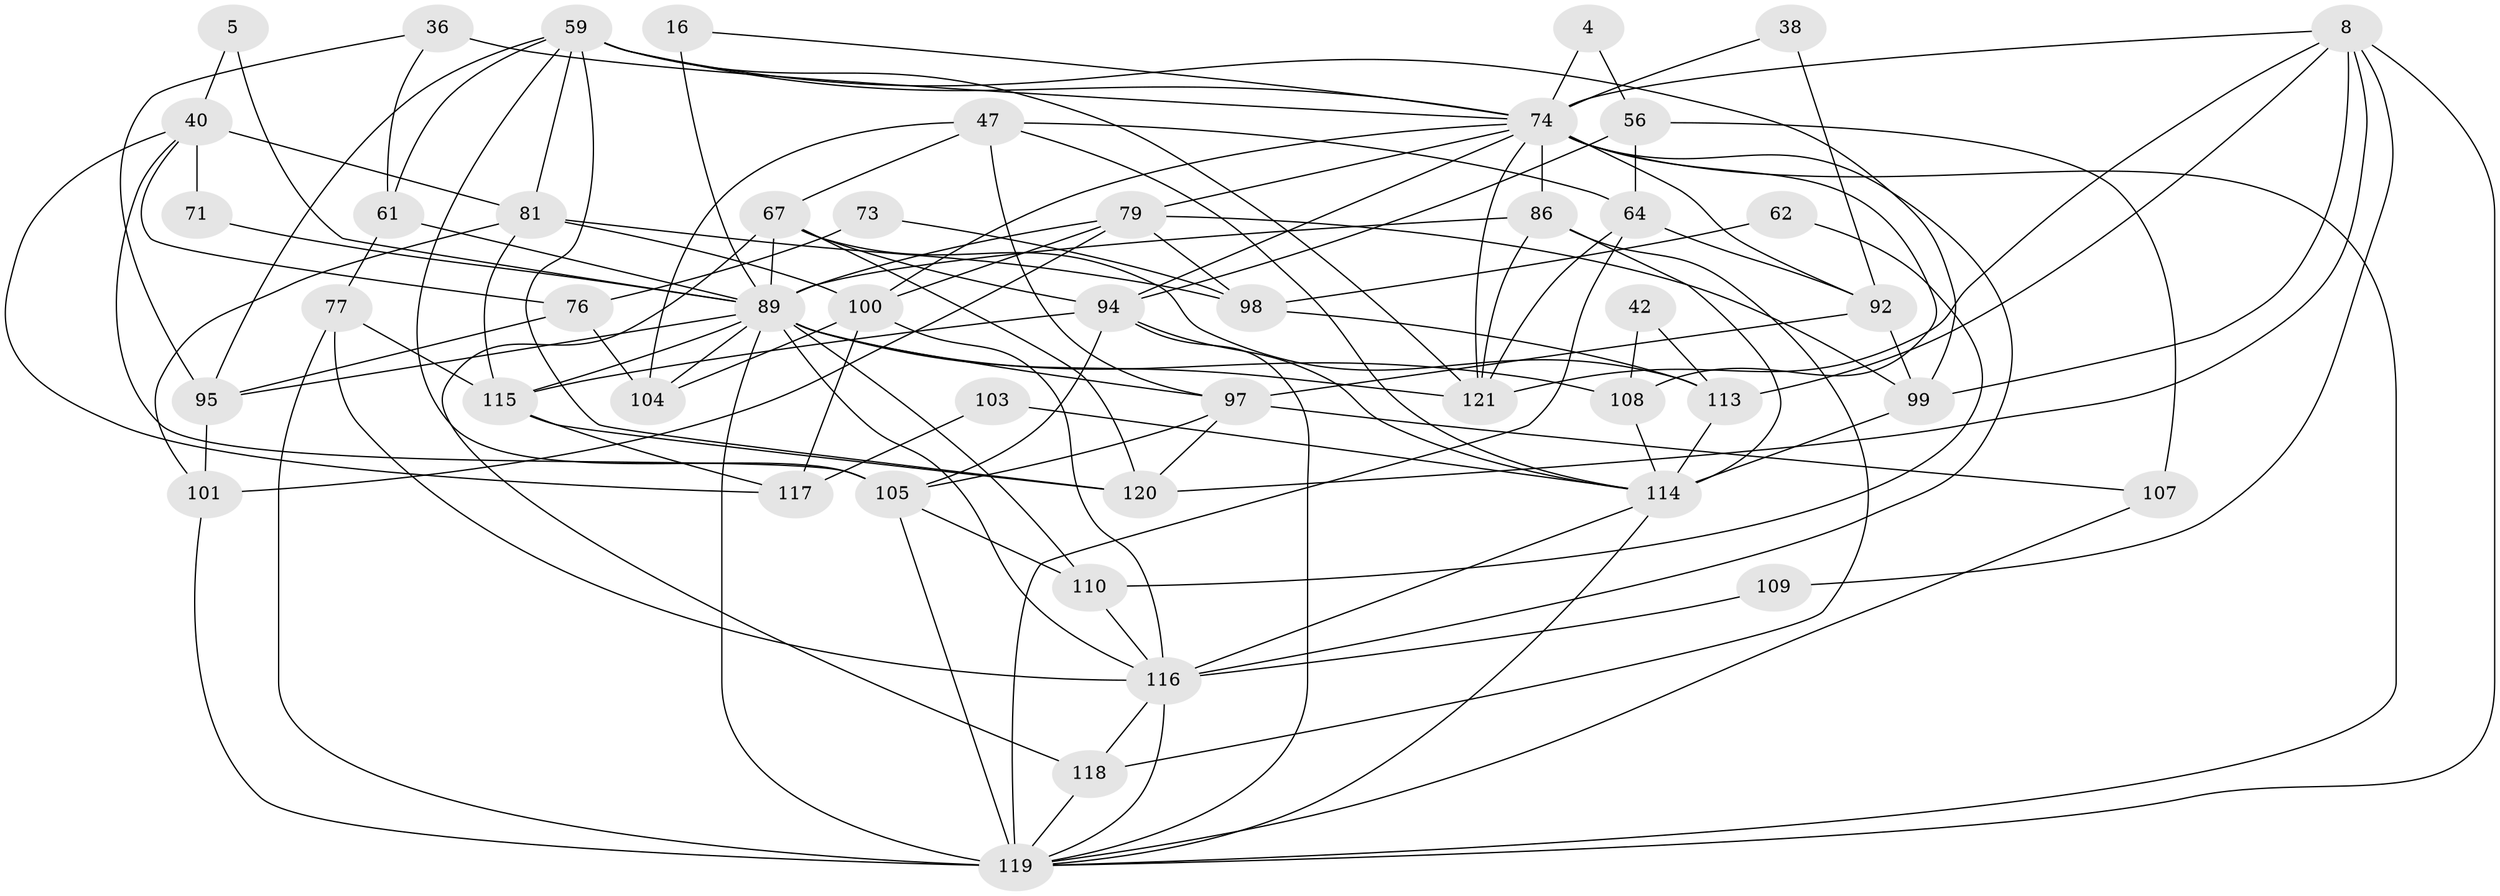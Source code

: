 // original degree distribution, {5: 0.2396694214876033, 2: 0.14049586776859505, 4: 0.2809917355371901, 6: 0.06611570247933884, 3: 0.23140495867768596, 9: 0.008264462809917356, 7: 0.03305785123966942}
// Generated by graph-tools (version 1.1) at 2025/52/03/04/25 21:52:31]
// undirected, 48 vertices, 124 edges
graph export_dot {
graph [start="1"]
  node [color=gray90,style=filled];
  4;
  5;
  8 [super="+7"];
  16;
  36 [super="+19"];
  38;
  40 [super="+9"];
  42;
  47;
  56 [super="+45"];
  59 [super="+18+6"];
  61;
  62;
  64 [super="+25"];
  67 [super="+29"];
  71;
  73;
  74 [super="+28+27+55"];
  76;
  77 [super="+11+51"];
  79;
  81 [super="+22"];
  86 [super="+52+78+54"];
  89 [super="+83+85"];
  92 [super="+91"];
  94 [super="+87"];
  95 [super="+48"];
  97 [super="+90"];
  98;
  99 [super="+70"];
  100 [super="+12+82"];
  101 [super="+63+33"];
  103;
  104;
  105 [super="+96"];
  107 [super="+66"];
  108;
  109;
  110 [super="+84+102"];
  113;
  114 [super="+75+37"];
  115 [super="+58"];
  116 [super="+93+17+72"];
  117;
  118 [super="+57"];
  119 [super="+21+80+112+106"];
  120 [super="+111"];
  121 [super="+88"];
  4 -- 56;
  4 -- 74;
  5 -- 40;
  5 -- 89;
  8 -- 113;
  8 -- 74;
  8 -- 109;
  8 -- 99;
  8 -- 121 [weight=2];
  8 -- 119 [weight=2];
  8 -- 120;
  16 -- 89;
  16 -- 74;
  36 -- 61;
  36 -- 95;
  36 -- 74 [weight=2];
  38 -- 92;
  38 -- 74;
  40 -- 76;
  40 -- 71 [weight=2];
  40 -- 81 [weight=2];
  40 -- 117;
  40 -- 105;
  42 -- 113;
  42 -- 108;
  47 -- 104;
  47 -- 67;
  47 -- 64;
  47 -- 97;
  47 -- 114;
  56 -- 94 [weight=2];
  56 -- 107 [weight=2];
  56 -- 64;
  59 -- 105;
  59 -- 61;
  59 -- 121;
  59 -- 95;
  59 -- 120;
  59 -- 81;
  59 -- 74;
  59 -- 99;
  61 -- 77;
  61 -- 89 [weight=2];
  62 -- 110;
  62 -- 98;
  64 -- 121 [weight=2];
  64 -- 92 [weight=2];
  64 -- 119 [weight=2];
  67 -- 94 [weight=2];
  67 -- 113;
  67 -- 118 [weight=2];
  67 -- 120;
  67 -- 89;
  71 -- 89 [weight=2];
  73 -- 76;
  73 -- 98;
  74 -- 79;
  74 -- 86 [weight=3];
  74 -- 100;
  74 -- 108;
  74 -- 94 [weight=2];
  74 -- 119 [weight=2];
  74 -- 116;
  74 -- 121 [weight=2];
  74 -- 92;
  76 -- 95;
  76 -- 104;
  77 -- 115 [weight=2];
  77 -- 119;
  77 -- 116;
  79 -- 98;
  79 -- 99;
  79 -- 100;
  79 -- 89;
  79 -- 101;
  81 -- 98;
  81 -- 115;
  81 -- 100 [weight=2];
  81 -- 101 [weight=2];
  86 -- 121;
  86 -- 118 [weight=2];
  86 -- 89 [weight=2];
  86 -- 114 [weight=3];
  89 -- 121;
  89 -- 119 [weight=6];
  89 -- 108;
  89 -- 97 [weight=2];
  89 -- 104;
  89 -- 110 [weight=2];
  89 -- 115;
  89 -- 95;
  89 -- 116;
  92 -- 97 [weight=2];
  92 -- 99;
  94 -- 114 [weight=2];
  94 -- 115 [weight=2];
  94 -- 119;
  94 -- 105;
  95 -- 101;
  97 -- 105;
  97 -- 107;
  97 -- 120;
  98 -- 113;
  99 -- 114;
  100 -- 117;
  100 -- 116 [weight=2];
  100 -- 104 [weight=2];
  101 -- 119;
  103 -- 117;
  103 -- 114;
  105 -- 119 [weight=2];
  105 -- 110;
  107 -- 119;
  108 -- 114;
  109 -- 116;
  110 -- 116 [weight=2];
  113 -- 114;
  114 -- 119 [weight=2];
  114 -- 116 [weight=2];
  115 -- 120;
  115 -- 117;
  116 -- 118 [weight=2];
  116 -- 119;
  118 -- 119;
}
